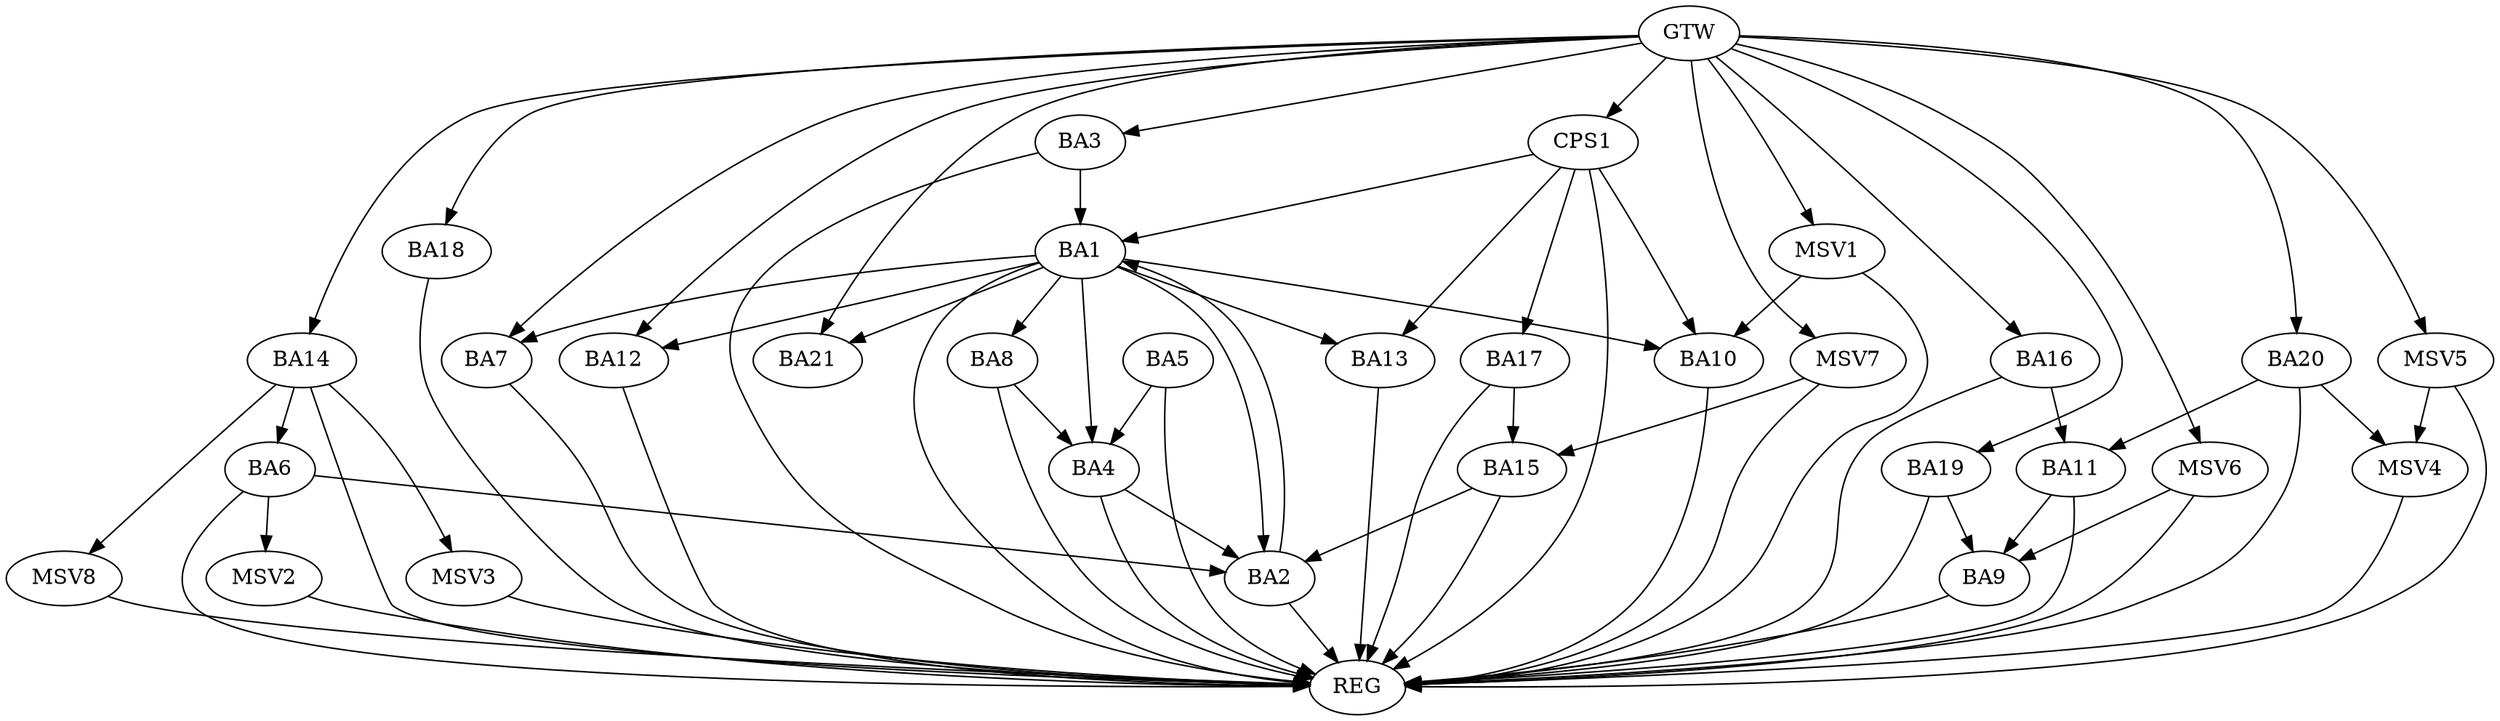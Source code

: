 strict digraph G {
  BA1 [ label="BA1" ];
  BA2 [ label="BA2" ];
  BA3 [ label="BA3" ];
  BA4 [ label="BA4" ];
  BA5 [ label="BA5" ];
  BA6 [ label="BA6" ];
  BA7 [ label="BA7" ];
  BA8 [ label="BA8" ];
  BA9 [ label="BA9" ];
  BA10 [ label="BA10" ];
  BA11 [ label="BA11" ];
  BA12 [ label="BA12" ];
  BA13 [ label="BA13" ];
  BA14 [ label="BA14" ];
  BA15 [ label="BA15" ];
  BA16 [ label="BA16" ];
  BA17 [ label="BA17" ];
  BA18 [ label="BA18" ];
  BA19 [ label="BA19" ];
  BA20 [ label="BA20" ];
  BA21 [ label="BA21" ];
  CPS1 [ label="CPS1" ];
  GTW [ label="GTW" ];
  REG [ label="REG" ];
  MSV1 [ label="MSV1" ];
  MSV2 [ label="MSV2" ];
  MSV3 [ label="MSV3" ];
  MSV4 [ label="MSV4" ];
  MSV5 [ label="MSV5" ];
  MSV6 [ label="MSV6" ];
  MSV7 [ label="MSV7" ];
  MSV8 [ label="MSV8" ];
  BA1 -> BA2;
  BA2 -> BA1;
  BA3 -> BA1;
  BA4 -> BA2;
  BA5 -> BA4;
  BA6 -> BA2;
  BA8 -> BA4;
  BA11 -> BA9;
  BA14 -> BA6;
  BA15 -> BA2;
  BA16 -> BA11;
  BA17 -> BA15;
  BA19 -> BA9;
  BA20 -> BA11;
  CPS1 -> BA1;
  CPS1 -> BA17;
  CPS1 -> BA10;
  CPS1 -> BA13;
  GTW -> BA3;
  GTW -> BA7;
  GTW -> BA12;
  GTW -> BA14;
  GTW -> BA16;
  GTW -> BA18;
  GTW -> BA19;
  GTW -> BA20;
  GTW -> BA21;
  GTW -> CPS1;
  BA1 -> REG;
  BA2 -> REG;
  BA3 -> REG;
  BA4 -> REG;
  BA5 -> REG;
  BA6 -> REG;
  BA7 -> REG;
  BA8 -> REG;
  BA9 -> REG;
  BA10 -> REG;
  BA11 -> REG;
  BA12 -> REG;
  BA13 -> REG;
  BA14 -> REG;
  BA15 -> REG;
  BA16 -> REG;
  BA17 -> REG;
  BA18 -> REG;
  BA19 -> REG;
  BA20 -> REG;
  CPS1 -> REG;
  BA1 -> BA8;
  BA1 -> BA13;
  BA1 -> BA7;
  BA1 -> BA12;
  BA1 -> BA21;
  BA1 -> BA10;
  BA1 -> BA4;
  MSV1 -> BA10;
  GTW -> MSV1;
  MSV1 -> REG;
  BA6 -> MSV2;
  MSV2 -> REG;
  BA14 -> MSV3;
  MSV3 -> REG;
  BA20 -> MSV4;
  MSV4 -> REG;
  MSV5 -> MSV4;
  GTW -> MSV5;
  MSV5 -> REG;
  MSV6 -> BA9;
  GTW -> MSV6;
  MSV6 -> REG;
  MSV7 -> BA15;
  GTW -> MSV7;
  MSV7 -> REG;
  BA14 -> MSV8;
  MSV8 -> REG;
}
